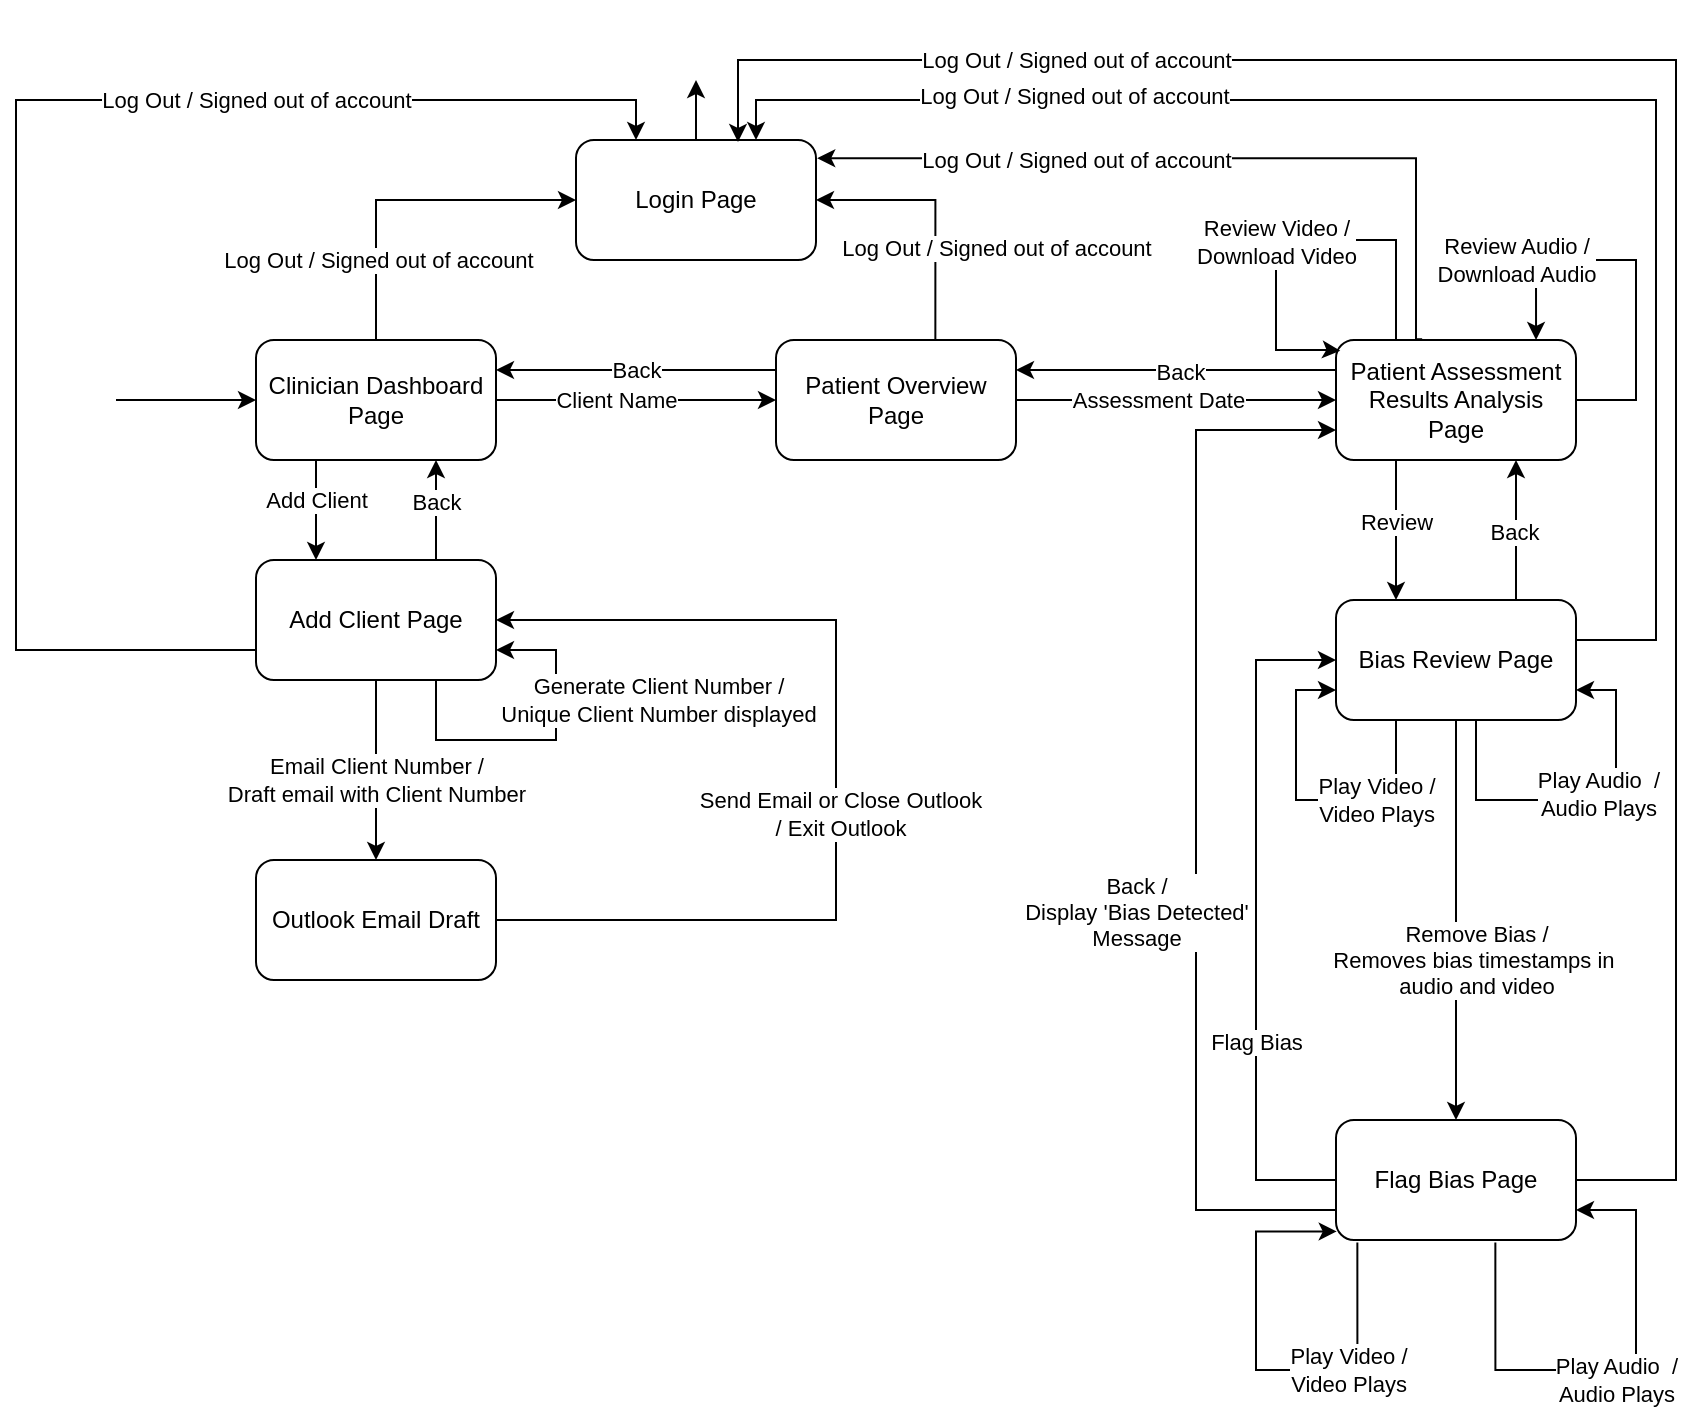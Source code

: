 <mxfile version="26.0.4">
  <diagram name="Page-1" id="3JOVvoUQu5rBPuJIk_t6">
    <mxGraphModel dx="1666" dy="749" grid="1" gridSize="10" guides="1" tooltips="1" connect="1" arrows="1" fold="1" page="1" pageScale="1" pageWidth="850" pageHeight="1100" math="0" shadow="0">
      <root>
        <mxCell id="0" />
        <mxCell id="1" parent="0" />
        <mxCell id="melAfxIxYtHawFNCc2qz-13" value="" style="edgeStyle=orthogonalEdgeStyle;rounded=0;orthogonalLoop=1;jettySize=auto;html=1;entryX=0.25;entryY=0;entryDx=0;entryDy=0;" edge="1" parent="1" source="melAfxIxYtHawFNCc2qz-1" target="melAfxIxYtHawFNCc2qz-6">
          <mxGeometry relative="1" as="geometry">
            <Array as="points">
              <mxPoint x="160" y="280" />
              <mxPoint x="160" y="280" />
            </Array>
          </mxGeometry>
        </mxCell>
        <mxCell id="melAfxIxYtHawFNCc2qz-14" value="Add Client" style="edgeLabel;html=1;align=center;verticalAlign=middle;resizable=0;points=[];" vertex="1" connectable="0" parent="melAfxIxYtHawFNCc2qz-13">
          <mxGeometry x="-0.166" y="-2" relative="1" as="geometry">
            <mxPoint x="2" y="-1" as="offset" />
          </mxGeometry>
        </mxCell>
        <mxCell id="melAfxIxYtHawFNCc2qz-18" style="edgeStyle=orthogonalEdgeStyle;rounded=0;orthogonalLoop=1;jettySize=auto;html=1;exitX=0.5;exitY=0;exitDx=0;exitDy=0;entryX=0;entryY=0.5;entryDx=0;entryDy=0;" edge="1" parent="1" source="melAfxIxYtHawFNCc2qz-1" target="melAfxIxYtHawFNCc2qz-17">
          <mxGeometry relative="1" as="geometry" />
        </mxCell>
        <mxCell id="melAfxIxYtHawFNCc2qz-19" value="Log Out / Signed out of account" style="edgeLabel;html=1;align=center;verticalAlign=middle;resizable=0;points=[];" vertex="1" connectable="0" parent="melAfxIxYtHawFNCc2qz-18">
          <mxGeometry x="0.04" y="-1" relative="1" as="geometry">
            <mxPoint x="-18" y="29" as="offset" />
          </mxGeometry>
        </mxCell>
        <mxCell id="melAfxIxYtHawFNCc2qz-28" style="edgeStyle=orthogonalEdgeStyle;rounded=0;orthogonalLoop=1;jettySize=auto;html=1;exitX=1;exitY=0.5;exitDx=0;exitDy=0;entryX=0;entryY=0.5;entryDx=0;entryDy=0;" edge="1" parent="1" source="melAfxIxYtHawFNCc2qz-1" target="melAfxIxYtHawFNCc2qz-7">
          <mxGeometry relative="1" as="geometry" />
        </mxCell>
        <mxCell id="melAfxIxYtHawFNCc2qz-29" value="Client Name" style="edgeLabel;html=1;align=center;verticalAlign=middle;resizable=0;points=[];" vertex="1" connectable="0" parent="melAfxIxYtHawFNCc2qz-28">
          <mxGeometry x="0.126" relative="1" as="geometry">
            <mxPoint x="-19" as="offset" />
          </mxGeometry>
        </mxCell>
        <mxCell id="melAfxIxYtHawFNCc2qz-1" value="Clinician Dashboard Page" style="rounded=1;whiteSpace=wrap;html=1;" vertex="1" parent="1">
          <mxGeometry x="130" y="180" width="120" height="60" as="geometry" />
        </mxCell>
        <mxCell id="melAfxIxYtHawFNCc2qz-5" value="" style="edgeStyle=orthogonalEdgeStyle;rounded=0;orthogonalLoop=1;jettySize=auto;html=1;" edge="1" parent="1" source="melAfxIxYtHawFNCc2qz-3" target="melAfxIxYtHawFNCc2qz-1">
          <mxGeometry relative="1" as="geometry" />
        </mxCell>
        <mxCell id="melAfxIxYtHawFNCc2qz-3" value="" style="shape=image;html=1;verticalAlign=top;verticalLabelPosition=bottom;labelBackgroundColor=#ffffff;imageAspect=0;aspect=fixed;image=https://cdn4.iconfinder.com/data/icons/essential-app-2/16/record-round-circle-dot-128.png" vertex="1" parent="1">
          <mxGeometry x="30" y="195" width="30" height="30" as="geometry" />
        </mxCell>
        <mxCell id="melAfxIxYtHawFNCc2qz-15" style="edgeStyle=orthogonalEdgeStyle;rounded=0;orthogonalLoop=1;jettySize=auto;html=1;entryX=0.75;entryY=1;entryDx=0;entryDy=0;exitX=0.75;exitY=0;exitDx=0;exitDy=0;" edge="1" parent="1" source="melAfxIxYtHawFNCc2qz-6" target="melAfxIxYtHawFNCc2qz-1">
          <mxGeometry relative="1" as="geometry">
            <mxPoint x="320" y="210" as="targetPoint" />
            <mxPoint x="270" y="310" as="sourcePoint" />
            <Array as="points">
              <mxPoint x="220" y="270" />
              <mxPoint x="220" y="270" />
            </Array>
          </mxGeometry>
        </mxCell>
        <mxCell id="melAfxIxYtHawFNCc2qz-16" value="Back" style="edgeLabel;html=1;align=center;verticalAlign=middle;resizable=0;points=[];" vertex="1" connectable="0" parent="melAfxIxYtHawFNCc2qz-15">
          <mxGeometry x="0.389" y="1" relative="1" as="geometry">
            <mxPoint x="1" y="5" as="offset" />
          </mxGeometry>
        </mxCell>
        <mxCell id="melAfxIxYtHawFNCc2qz-21" style="edgeStyle=orthogonalEdgeStyle;rounded=0;orthogonalLoop=1;jettySize=auto;html=1;entryX=0.5;entryY=0;entryDx=0;entryDy=0;" edge="1" parent="1" source="melAfxIxYtHawFNCc2qz-6" target="melAfxIxYtHawFNCc2qz-20">
          <mxGeometry relative="1" as="geometry" />
        </mxCell>
        <mxCell id="melAfxIxYtHawFNCc2qz-22" value="Email Client Number / &lt;br&gt;Draft email with Client Number" style="edgeLabel;html=1;align=center;verticalAlign=middle;resizable=0;points=[];" vertex="1" connectable="0" parent="melAfxIxYtHawFNCc2qz-21">
          <mxGeometry x="0.223" y="-1" relative="1" as="geometry">
            <mxPoint x="1" y="-5" as="offset" />
          </mxGeometry>
        </mxCell>
        <mxCell id="melAfxIxYtHawFNCc2qz-25" style="edgeStyle=orthogonalEdgeStyle;rounded=0;orthogonalLoop=1;jettySize=auto;html=1;entryX=0.25;entryY=0;entryDx=0;entryDy=0;exitX=0;exitY=0.75;exitDx=0;exitDy=0;" edge="1" parent="1" source="melAfxIxYtHawFNCc2qz-6" target="melAfxIxYtHawFNCc2qz-17">
          <mxGeometry relative="1" as="geometry">
            <Array as="points">
              <mxPoint x="10" y="335" />
              <mxPoint x="10" y="60" />
              <mxPoint x="320" y="60" />
            </Array>
          </mxGeometry>
        </mxCell>
        <mxCell id="melAfxIxYtHawFNCc2qz-27" value="Log Out / Signed out of account" style="edgeLabel;html=1;align=center;verticalAlign=middle;resizable=0;points=[];" vertex="1" connectable="0" parent="melAfxIxYtHawFNCc2qz-25">
          <mxGeometry x="-0.555" relative="1" as="geometry">
            <mxPoint x="120" y="-234" as="offset" />
          </mxGeometry>
        </mxCell>
        <mxCell id="melAfxIxYtHawFNCc2qz-6" value="Add Client Page" style="rounded=1;whiteSpace=wrap;html=1;" vertex="1" parent="1">
          <mxGeometry x="130" y="290" width="120" height="60" as="geometry" />
        </mxCell>
        <mxCell id="melAfxIxYtHawFNCc2qz-30" style="edgeStyle=orthogonalEdgeStyle;rounded=0;orthogonalLoop=1;jettySize=auto;html=1;exitX=0;exitY=0.25;exitDx=0;exitDy=0;entryX=1;entryY=0.25;entryDx=0;entryDy=0;" edge="1" parent="1" source="melAfxIxYtHawFNCc2qz-7" target="melAfxIxYtHawFNCc2qz-1">
          <mxGeometry relative="1" as="geometry" />
        </mxCell>
        <mxCell id="melAfxIxYtHawFNCc2qz-31" value="Back" style="edgeLabel;html=1;align=center;verticalAlign=middle;resizable=0;points=[];" vertex="1" connectable="0" parent="melAfxIxYtHawFNCc2qz-30">
          <mxGeometry x="-0.255" y="-1" relative="1" as="geometry">
            <mxPoint x="-18" y="1" as="offset" />
          </mxGeometry>
        </mxCell>
        <mxCell id="melAfxIxYtHawFNCc2qz-34" style="edgeStyle=orthogonalEdgeStyle;rounded=0;orthogonalLoop=1;jettySize=auto;html=1;exitX=0.664;exitY=0.027;exitDx=0;exitDy=0;entryX=1;entryY=0.5;entryDx=0;entryDy=0;exitPerimeter=0;" edge="1" parent="1" source="melAfxIxYtHawFNCc2qz-7" target="melAfxIxYtHawFNCc2qz-17">
          <mxGeometry relative="1" as="geometry">
            <Array as="points">
              <mxPoint x="470" y="110" />
            </Array>
          </mxGeometry>
        </mxCell>
        <mxCell id="melAfxIxYtHawFNCc2qz-35" value="Log Out / Signed out of account" style="edgeLabel;html=1;align=center;verticalAlign=middle;resizable=0;points=[];" vertex="1" connectable="0" parent="melAfxIxYtHawFNCc2qz-34">
          <mxGeometry x="-0.543" y="-1" relative="1" as="geometry">
            <mxPoint x="29" y="-18" as="offset" />
          </mxGeometry>
        </mxCell>
        <mxCell id="melAfxIxYtHawFNCc2qz-36" style="edgeStyle=orthogonalEdgeStyle;rounded=0;orthogonalLoop=1;jettySize=auto;html=1;exitX=1;exitY=0.5;exitDx=0;exitDy=0;" edge="1" parent="1" source="melAfxIxYtHawFNCc2qz-7" target="melAfxIxYtHawFNCc2qz-9">
          <mxGeometry relative="1" as="geometry" />
        </mxCell>
        <mxCell id="melAfxIxYtHawFNCc2qz-37" value="Assessment Date" style="edgeLabel;html=1;align=center;verticalAlign=middle;resizable=0;points=[];" vertex="1" connectable="0" parent="melAfxIxYtHawFNCc2qz-36">
          <mxGeometry x="-0.3" relative="1" as="geometry">
            <mxPoint x="15" as="offset" />
          </mxGeometry>
        </mxCell>
        <mxCell id="melAfxIxYtHawFNCc2qz-7" value="Patient Overview Page" style="rounded=1;whiteSpace=wrap;html=1;" vertex="1" parent="1">
          <mxGeometry x="390" y="180" width="120" height="60" as="geometry" />
        </mxCell>
        <mxCell id="melAfxIxYtHawFNCc2qz-60" value="" style="edgeStyle=orthogonalEdgeStyle;rounded=0;orthogonalLoop=1;jettySize=auto;html=1;" edge="1" parent="1" source="melAfxIxYtHawFNCc2qz-9" target="melAfxIxYtHawFNCc2qz-10">
          <mxGeometry relative="1" as="geometry">
            <Array as="points">
              <mxPoint x="700" y="280" />
              <mxPoint x="700" y="280" />
            </Array>
          </mxGeometry>
        </mxCell>
        <mxCell id="melAfxIxYtHawFNCc2qz-61" value="Review" style="edgeLabel;html=1;align=center;verticalAlign=middle;resizable=0;points=[];" vertex="1" connectable="0" parent="melAfxIxYtHawFNCc2qz-60">
          <mxGeometry x="-0.106" y="1" relative="1" as="geometry">
            <mxPoint x="-1" y="-1" as="offset" />
          </mxGeometry>
        </mxCell>
        <mxCell id="melAfxIxYtHawFNCc2qz-9" value="Patient Assessment Results Analysis Page" style="rounded=1;whiteSpace=wrap;html=1;" vertex="1" parent="1">
          <mxGeometry x="670" y="180" width="120" height="60" as="geometry" />
        </mxCell>
        <mxCell id="melAfxIxYtHawFNCc2qz-50" style="edgeStyle=orthogonalEdgeStyle;rounded=0;orthogonalLoop=1;jettySize=auto;html=1;entryX=0.75;entryY=0;entryDx=0;entryDy=0;exitX=1;exitY=0.5;exitDx=0;exitDy=0;" edge="1" parent="1" source="melAfxIxYtHawFNCc2qz-10" target="melAfxIxYtHawFNCc2qz-17">
          <mxGeometry relative="1" as="geometry">
            <Array as="points">
              <mxPoint x="830" y="330" />
              <mxPoint x="830" y="60" />
              <mxPoint x="380" y="60" />
            </Array>
          </mxGeometry>
        </mxCell>
        <mxCell id="melAfxIxYtHawFNCc2qz-51" value="Log Out / Signed out of account" style="edgeLabel;html=1;align=center;verticalAlign=middle;resizable=0;points=[];" vertex="1" connectable="0" parent="melAfxIxYtHawFNCc2qz-50">
          <mxGeometry x="0.548" y="-2" relative="1" as="geometry">
            <mxPoint as="offset" />
          </mxGeometry>
        </mxCell>
        <mxCell id="melAfxIxYtHawFNCc2qz-52" style="edgeStyle=orthogonalEdgeStyle;rounded=0;orthogonalLoop=1;jettySize=auto;html=1;entryX=0.75;entryY=1;entryDx=0;entryDy=0;exitX=0.75;exitY=0;exitDx=0;exitDy=0;" edge="1" parent="1" source="melAfxIxYtHawFNCc2qz-10" target="melAfxIxYtHawFNCc2qz-9">
          <mxGeometry relative="1" as="geometry">
            <mxPoint x="650" y="230" as="targetPoint" />
            <Array as="points">
              <mxPoint x="760" y="250" />
              <mxPoint x="760" y="250" />
            </Array>
          </mxGeometry>
        </mxCell>
        <mxCell id="melAfxIxYtHawFNCc2qz-53" value="Back" style="edgeLabel;html=1;align=center;verticalAlign=middle;resizable=0;points=[];" vertex="1" connectable="0" parent="melAfxIxYtHawFNCc2qz-52">
          <mxGeometry x="-0.019" y="1" relative="1" as="geometry">
            <mxPoint as="offset" />
          </mxGeometry>
        </mxCell>
        <mxCell id="melAfxIxYtHawFNCc2qz-64" style="edgeStyle=orthogonalEdgeStyle;rounded=0;orthogonalLoop=1;jettySize=auto;html=1;entryX=0.5;entryY=0;entryDx=0;entryDy=0;" edge="1" parent="1" source="melAfxIxYtHawFNCc2qz-10" target="melAfxIxYtHawFNCc2qz-11">
          <mxGeometry relative="1" as="geometry" />
        </mxCell>
        <mxCell id="melAfxIxYtHawFNCc2qz-65" value="Remove Bias /&lt;br&gt;Removes bias timestamps in&amp;nbsp;&lt;br&gt;audio and video" style="edgeLabel;html=1;align=center;verticalAlign=middle;resizable=0;points=[];" vertex="1" connectable="0" parent="melAfxIxYtHawFNCc2qz-64">
          <mxGeometry x="-0.234" y="2" relative="1" as="geometry">
            <mxPoint x="8" y="43" as="offset" />
          </mxGeometry>
        </mxCell>
        <mxCell id="melAfxIxYtHawFNCc2qz-10" value="Bias Review Page" style="rounded=1;whiteSpace=wrap;html=1;" vertex="1" parent="1">
          <mxGeometry x="670" y="310" width="120" height="60" as="geometry" />
        </mxCell>
        <mxCell id="melAfxIxYtHawFNCc2qz-66" style="edgeStyle=orthogonalEdgeStyle;rounded=0;orthogonalLoop=1;jettySize=auto;html=1;entryX=0;entryY=0.5;entryDx=0;entryDy=0;" edge="1" parent="1" source="melAfxIxYtHawFNCc2qz-11" target="melAfxIxYtHawFNCc2qz-10">
          <mxGeometry relative="1" as="geometry">
            <Array as="points">
              <mxPoint x="630" y="600" />
              <mxPoint x="630" y="340" />
            </Array>
          </mxGeometry>
        </mxCell>
        <mxCell id="melAfxIxYtHawFNCc2qz-67" value="Flag Bias" style="edgeLabel;html=1;align=center;verticalAlign=middle;resizable=0;points=[];" vertex="1" connectable="0" parent="melAfxIxYtHawFNCc2qz-66">
          <mxGeometry x="-0.204" y="-2" relative="1" as="geometry">
            <mxPoint x="-2" y="26" as="offset" />
          </mxGeometry>
        </mxCell>
        <mxCell id="melAfxIxYtHawFNCc2qz-68" style="edgeStyle=orthogonalEdgeStyle;rounded=0;orthogonalLoop=1;jettySize=auto;html=1;exitX=0;exitY=0.75;exitDx=0;exitDy=0;entryX=0;entryY=0.75;entryDx=0;entryDy=0;" edge="1" parent="1" source="melAfxIxYtHawFNCc2qz-11" target="melAfxIxYtHawFNCc2qz-9">
          <mxGeometry relative="1" as="geometry">
            <Array as="points">
              <mxPoint x="600" y="615" />
              <mxPoint x="600" y="225" />
            </Array>
          </mxGeometry>
        </mxCell>
        <mxCell id="melAfxIxYtHawFNCc2qz-69" value="Back / &lt;br&gt;Display &#39;Bias Detected&#39; &lt;br&gt;Message" style="edgeLabel;html=1;align=center;verticalAlign=middle;resizable=0;points=[];" vertex="1" connectable="0" parent="melAfxIxYtHawFNCc2qz-68">
          <mxGeometry x="-0.075" relative="1" as="geometry">
            <mxPoint x="-30" y="26" as="offset" />
          </mxGeometry>
        </mxCell>
        <mxCell id="melAfxIxYtHawFNCc2qz-11" value="Flag Bias Page" style="rounded=1;whiteSpace=wrap;html=1;" vertex="1" parent="1">
          <mxGeometry x="670" y="570" width="120" height="60" as="geometry" />
        </mxCell>
        <mxCell id="melAfxIxYtHawFNCc2qz-33" style="edgeStyle=orthogonalEdgeStyle;rounded=0;orthogonalLoop=1;jettySize=auto;html=1;entryX=0.5;entryY=1;entryDx=0;entryDy=0;" edge="1" parent="1" source="melAfxIxYtHawFNCc2qz-17" target="melAfxIxYtHawFNCc2qz-32">
          <mxGeometry relative="1" as="geometry" />
        </mxCell>
        <mxCell id="melAfxIxYtHawFNCc2qz-17" value="Login Page" style="rounded=1;whiteSpace=wrap;html=1;" vertex="1" parent="1">
          <mxGeometry x="290" y="80" width="120" height="60" as="geometry" />
        </mxCell>
        <mxCell id="melAfxIxYtHawFNCc2qz-72" style="edgeStyle=orthogonalEdgeStyle;rounded=0;orthogonalLoop=1;jettySize=auto;html=1;exitX=1;exitY=0.5;exitDx=0;exitDy=0;entryX=1;entryY=0.5;entryDx=0;entryDy=0;" edge="1" parent="1" source="melAfxIxYtHawFNCc2qz-20" target="melAfxIxYtHawFNCc2qz-6">
          <mxGeometry relative="1" as="geometry">
            <Array as="points">
              <mxPoint x="420" y="470" />
              <mxPoint x="420" y="320" />
            </Array>
          </mxGeometry>
        </mxCell>
        <mxCell id="melAfxIxYtHawFNCc2qz-73" value="Send Email or Close Outlook &lt;br&gt;/ Exit Outlook" style="edgeLabel;html=1;align=center;verticalAlign=middle;resizable=0;points=[];" vertex="1" connectable="0" parent="melAfxIxYtHawFNCc2qz-72">
          <mxGeometry x="-0.089" y="-2" relative="1" as="geometry">
            <mxPoint as="offset" />
          </mxGeometry>
        </mxCell>
        <mxCell id="melAfxIxYtHawFNCc2qz-20" value="Outlook Email Draft" style="rounded=1;whiteSpace=wrap;html=1;" vertex="1" parent="1">
          <mxGeometry x="130" y="440" width="120" height="60" as="geometry" />
        </mxCell>
        <mxCell id="melAfxIxYtHawFNCc2qz-32" value="" style="shape=image;html=1;verticalAlign=top;verticalLabelPosition=bottom;labelBackgroundColor=#ffffff;imageAspect=0;aspect=fixed;image=https://cdn4.iconfinder.com/data/icons/ionicons/512/icon-ios7-circle-filled-128.png" vertex="1" parent="1">
          <mxGeometry x="330" y="10" width="40" height="40" as="geometry" />
        </mxCell>
        <mxCell id="melAfxIxYtHawFNCc2qz-38" style="edgeStyle=orthogonalEdgeStyle;rounded=0;orthogonalLoop=1;jettySize=auto;html=1;entryX=1.005;entryY=0.152;entryDx=0;entryDy=0;entryPerimeter=0;exitX=0.359;exitY=-0.007;exitDx=0;exitDy=0;exitPerimeter=0;" edge="1" parent="1" source="melAfxIxYtHawFNCc2qz-9" target="melAfxIxYtHawFNCc2qz-17">
          <mxGeometry relative="1" as="geometry">
            <Array as="points">
              <mxPoint x="710" y="180" />
              <mxPoint x="710" y="89" />
            </Array>
          </mxGeometry>
        </mxCell>
        <mxCell id="melAfxIxYtHawFNCc2qz-39" value="Log Out / Signed out of account" style="edgeLabel;html=1;align=center;verticalAlign=middle;resizable=0;points=[];" vertex="1" connectable="0" parent="melAfxIxYtHawFNCc2qz-38">
          <mxGeometry x="-0.766" relative="1" as="geometry">
            <mxPoint x="-170" y="-47" as="offset" />
          </mxGeometry>
        </mxCell>
        <mxCell id="melAfxIxYtHawFNCc2qz-40" style="edgeStyle=orthogonalEdgeStyle;rounded=0;orthogonalLoop=1;jettySize=auto;html=1;exitX=0;exitY=0.25;exitDx=0;exitDy=0;entryX=1;entryY=0.25;entryDx=0;entryDy=0;" edge="1" parent="1" source="melAfxIxYtHawFNCc2qz-9" target="melAfxIxYtHawFNCc2qz-7">
          <mxGeometry relative="1" as="geometry">
            <Array as="points">
              <mxPoint x="590" y="195" />
              <mxPoint x="590" y="195" />
            </Array>
          </mxGeometry>
        </mxCell>
        <mxCell id="melAfxIxYtHawFNCc2qz-41" value="Back" style="edgeLabel;html=1;align=center;verticalAlign=middle;resizable=0;points=[];" vertex="1" connectable="0" parent="melAfxIxYtHawFNCc2qz-40">
          <mxGeometry x="0.233" y="1" relative="1" as="geometry">
            <mxPoint x="20" as="offset" />
          </mxGeometry>
        </mxCell>
        <mxCell id="melAfxIxYtHawFNCc2qz-54" style="edgeStyle=orthogonalEdgeStyle;rounded=0;orthogonalLoop=1;jettySize=auto;html=1;exitX=0.75;exitY=1;exitDx=0;exitDy=0;entryX=1;entryY=0.75;entryDx=0;entryDy=0;" edge="1" parent="1" source="melAfxIxYtHawFNCc2qz-6" target="melAfxIxYtHawFNCc2qz-6">
          <mxGeometry relative="1" as="geometry">
            <Array as="points">
              <mxPoint x="220" y="380" />
              <mxPoint x="280" y="380" />
              <mxPoint x="280" y="335" />
            </Array>
          </mxGeometry>
        </mxCell>
        <mxCell id="melAfxIxYtHawFNCc2qz-55" value="Generate Client Number / &lt;br&gt;Unique Client Number displayed" style="edgeLabel;html=1;align=center;verticalAlign=middle;resizable=0;points=[];" vertex="1" connectable="0" parent="melAfxIxYtHawFNCc2qz-54">
          <mxGeometry x="-0.268" y="-1" relative="1" as="geometry">
            <mxPoint x="80" y="-21" as="offset" />
          </mxGeometry>
        </mxCell>
        <mxCell id="melAfxIxYtHawFNCc2qz-58" style="edgeStyle=orthogonalEdgeStyle;rounded=0;orthogonalLoop=1;jettySize=auto;html=1;exitX=1;exitY=0.5;exitDx=0;exitDy=0;entryX=0.75;entryY=0;entryDx=0;entryDy=0;" edge="1" parent="1" source="melAfxIxYtHawFNCc2qz-9">
          <mxGeometry relative="1" as="geometry">
            <mxPoint x="800.03" y="209.97" as="sourcePoint" />
            <mxPoint x="770.03" y="179.97" as="targetPoint" />
            <Array as="points">
              <mxPoint x="820" y="210" />
              <mxPoint x="820" y="140" />
              <mxPoint x="770" y="140" />
            </Array>
          </mxGeometry>
        </mxCell>
        <mxCell id="melAfxIxYtHawFNCc2qz-59" value="Review Audio /&lt;br&gt;Download Audio" style="edgeLabel;html=1;align=center;verticalAlign=middle;resizable=0;points=[];" vertex="1" connectable="0" parent="melAfxIxYtHawFNCc2qz-58">
          <mxGeometry x="0.256" relative="1" as="geometry">
            <mxPoint x="-41" as="offset" />
          </mxGeometry>
        </mxCell>
        <mxCell id="melAfxIxYtHawFNCc2qz-62" style="edgeStyle=orthogonalEdgeStyle;rounded=0;orthogonalLoop=1;jettySize=auto;html=1;exitX=0.25;exitY=0;exitDx=0;exitDy=0;entryX=0.018;entryY=0.09;entryDx=0;entryDy=0;entryPerimeter=0;" edge="1" parent="1" target="melAfxIxYtHawFNCc2qz-9">
          <mxGeometry relative="1" as="geometry">
            <mxPoint x="700" y="180" as="sourcePoint" />
            <mxPoint x="670" y="180" as="targetPoint" />
            <Array as="points">
              <mxPoint x="700" y="130" />
              <mxPoint x="640" y="130" />
              <mxPoint x="640" y="185" />
              <mxPoint x="667" y="185" />
            </Array>
          </mxGeometry>
        </mxCell>
        <mxCell id="melAfxIxYtHawFNCc2qz-63" value="Review Video /&lt;br&gt;Download Video" style="edgeLabel;html=1;align=center;verticalAlign=middle;resizable=0;points=[];" vertex="1" connectable="0" parent="melAfxIxYtHawFNCc2qz-62">
          <mxGeometry x="0.221" y="1" relative="1" as="geometry">
            <mxPoint x="-1" y="-10" as="offset" />
          </mxGeometry>
        </mxCell>
        <mxCell id="melAfxIxYtHawFNCc2qz-70" style="edgeStyle=orthogonalEdgeStyle;rounded=0;orthogonalLoop=1;jettySize=auto;html=1;exitX=1;exitY=0.5;exitDx=0;exitDy=0;entryX=0.675;entryY=0.016;entryDx=0;entryDy=0;entryPerimeter=0;" edge="1" parent="1" source="melAfxIxYtHawFNCc2qz-11" target="melAfxIxYtHawFNCc2qz-17">
          <mxGeometry relative="1" as="geometry">
            <Array as="points">
              <mxPoint x="840" y="600" />
              <mxPoint x="840" y="40" />
              <mxPoint x="371" y="40" />
            </Array>
          </mxGeometry>
        </mxCell>
        <mxCell id="melAfxIxYtHawFNCc2qz-71" value="Log Out / Signed out of account" style="edgeLabel;html=1;align=center;verticalAlign=middle;resizable=0;points=[];" vertex="1" connectable="0" parent="1">
          <mxGeometry x="539.997" y="40.004" as="geometry" />
        </mxCell>
        <mxCell id="melAfxIxYtHawFNCc2qz-75" style="edgeStyle=orthogonalEdgeStyle;rounded=0;orthogonalLoop=1;jettySize=auto;html=1;entryX=1;entryY=0.75;entryDx=0;entryDy=0;" edge="1" parent="1" source="melAfxIxYtHawFNCc2qz-10" target="melAfxIxYtHawFNCc2qz-10">
          <mxGeometry relative="1" as="geometry">
            <Array as="points">
              <mxPoint x="740" y="410" />
              <mxPoint x="810" y="410" />
              <mxPoint x="810" y="355" />
            </Array>
          </mxGeometry>
        </mxCell>
        <mxCell id="melAfxIxYtHawFNCc2qz-76" value="Play Audio&amp;nbsp; /&lt;br&gt;Audio Plays" style="edgeLabel;html=1;align=center;verticalAlign=middle;resizable=0;points=[];" vertex="1" connectable="0" parent="melAfxIxYtHawFNCc2qz-75">
          <mxGeometry x="-0.051" y="3" relative="1" as="geometry">
            <mxPoint x="13" as="offset" />
          </mxGeometry>
        </mxCell>
        <mxCell id="melAfxIxYtHawFNCc2qz-77" style="edgeStyle=orthogonalEdgeStyle;rounded=0;orthogonalLoop=1;jettySize=auto;html=1;exitX=0.25;exitY=1;exitDx=0;exitDy=0;entryX=0;entryY=0.75;entryDx=0;entryDy=0;" edge="1" parent="1" source="melAfxIxYtHawFNCc2qz-10" target="melAfxIxYtHawFNCc2qz-10">
          <mxGeometry relative="1" as="geometry">
            <Array as="points">
              <mxPoint x="700" y="410" />
              <mxPoint x="650" y="410" />
              <mxPoint x="650" y="355" />
            </Array>
          </mxGeometry>
        </mxCell>
        <mxCell id="melAfxIxYtHawFNCc2qz-78" value="Play Video /&lt;br&gt;Video Plays" style="edgeLabel;html=1;align=center;verticalAlign=middle;resizable=0;points=[];" vertex="1" connectable="0" parent="melAfxIxYtHawFNCc2qz-77">
          <mxGeometry x="-0.36" relative="1" as="geometry">
            <mxPoint x="3" as="offset" />
          </mxGeometry>
        </mxCell>
        <mxCell id="melAfxIxYtHawFNCc2qz-79" style="edgeStyle=orthogonalEdgeStyle;rounded=0;orthogonalLoop=1;jettySize=auto;html=1;exitX=0.089;exitY=1.021;exitDx=0;exitDy=0;entryX=0.003;entryY=0.929;entryDx=0;entryDy=0;exitPerimeter=0;entryPerimeter=0;" edge="1" parent="1" source="melAfxIxYtHawFNCc2qz-11" target="melAfxIxYtHawFNCc2qz-11">
          <mxGeometry relative="1" as="geometry">
            <mxPoint x="680.03" y="655" as="sourcePoint" />
            <mxPoint x="650.03" y="640" as="targetPoint" />
            <Array as="points">
              <mxPoint x="681" y="695" />
              <mxPoint x="630" y="695" />
              <mxPoint x="630" y="626" />
            </Array>
          </mxGeometry>
        </mxCell>
        <mxCell id="melAfxIxYtHawFNCc2qz-80" value="Play Video /&lt;br&gt;Video Plays" style="edgeLabel;html=1;align=center;verticalAlign=middle;resizable=0;points=[];" vertex="1" connectable="0" parent="melAfxIxYtHawFNCc2qz-79">
          <mxGeometry x="-0.36" relative="1" as="geometry">
            <mxPoint x="3" as="offset" />
          </mxGeometry>
        </mxCell>
        <mxCell id="melAfxIxYtHawFNCc2qz-81" style="edgeStyle=orthogonalEdgeStyle;rounded=0;orthogonalLoop=1;jettySize=auto;html=1;entryX=1;entryY=0.75;entryDx=0;entryDy=0;exitX=0.664;exitY=1.021;exitDx=0;exitDy=0;exitPerimeter=0;" edge="1" parent="1" source="melAfxIxYtHawFNCc2qz-11" target="melAfxIxYtHawFNCc2qz-11">
          <mxGeometry relative="1" as="geometry">
            <mxPoint x="750" y="655" as="sourcePoint" />
            <mxPoint x="800" y="640" as="targetPoint" />
            <Array as="points">
              <mxPoint x="750" y="695" />
              <mxPoint x="820" y="695" />
              <mxPoint x="820" y="615" />
            </Array>
          </mxGeometry>
        </mxCell>
        <mxCell id="melAfxIxYtHawFNCc2qz-82" value="Play Audio&amp;nbsp; /&lt;br&gt;Audio Plays" style="edgeLabel;html=1;align=center;verticalAlign=middle;resizable=0;points=[];" vertex="1" connectable="0" parent="melAfxIxYtHawFNCc2qz-81">
          <mxGeometry x="-0.051" y="3" relative="1" as="geometry">
            <mxPoint x="8" y="8" as="offset" />
          </mxGeometry>
        </mxCell>
      </root>
    </mxGraphModel>
  </diagram>
</mxfile>
